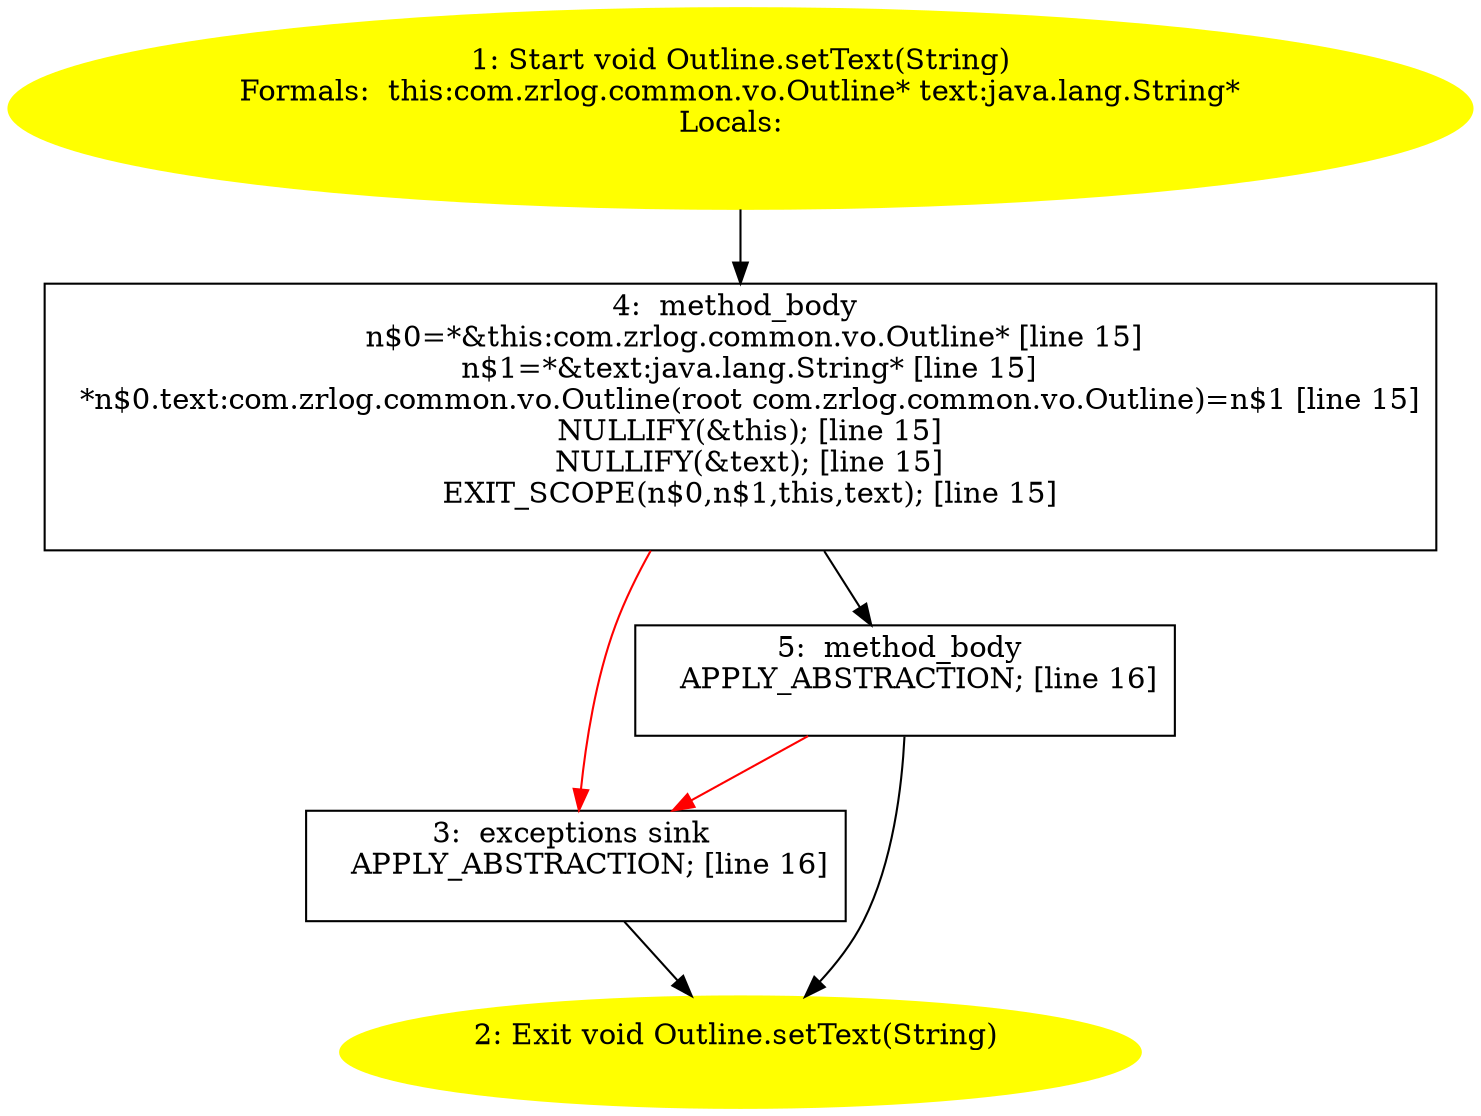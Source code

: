 /* @generated */
digraph cfg {
"com.zrlog.common.vo.Outline.setText(java.lang.String):void.e7a807c91fe6b811a7cea251121cb3d5_1" [label="1: Start void Outline.setText(String)\nFormals:  this:com.zrlog.common.vo.Outline* text:java.lang.String*\nLocals:  \n  " color=yellow style=filled]
	

	 "com.zrlog.common.vo.Outline.setText(java.lang.String):void.e7a807c91fe6b811a7cea251121cb3d5_1" -> "com.zrlog.common.vo.Outline.setText(java.lang.String):void.e7a807c91fe6b811a7cea251121cb3d5_4" ;
"com.zrlog.common.vo.Outline.setText(java.lang.String):void.e7a807c91fe6b811a7cea251121cb3d5_2" [label="2: Exit void Outline.setText(String) \n  " color=yellow style=filled]
	

"com.zrlog.common.vo.Outline.setText(java.lang.String):void.e7a807c91fe6b811a7cea251121cb3d5_3" [label="3:  exceptions sink \n   APPLY_ABSTRACTION; [line 16]\n " shape="box"]
	

	 "com.zrlog.common.vo.Outline.setText(java.lang.String):void.e7a807c91fe6b811a7cea251121cb3d5_3" -> "com.zrlog.common.vo.Outline.setText(java.lang.String):void.e7a807c91fe6b811a7cea251121cb3d5_2" ;
"com.zrlog.common.vo.Outline.setText(java.lang.String):void.e7a807c91fe6b811a7cea251121cb3d5_4" [label="4:  method_body \n   n$0=*&this:com.zrlog.common.vo.Outline* [line 15]\n  n$1=*&text:java.lang.String* [line 15]\n  *n$0.text:com.zrlog.common.vo.Outline(root com.zrlog.common.vo.Outline)=n$1 [line 15]\n  NULLIFY(&this); [line 15]\n  NULLIFY(&text); [line 15]\n  EXIT_SCOPE(n$0,n$1,this,text); [line 15]\n " shape="box"]
	

	 "com.zrlog.common.vo.Outline.setText(java.lang.String):void.e7a807c91fe6b811a7cea251121cb3d5_4" -> "com.zrlog.common.vo.Outline.setText(java.lang.String):void.e7a807c91fe6b811a7cea251121cb3d5_5" ;
	 "com.zrlog.common.vo.Outline.setText(java.lang.String):void.e7a807c91fe6b811a7cea251121cb3d5_4" -> "com.zrlog.common.vo.Outline.setText(java.lang.String):void.e7a807c91fe6b811a7cea251121cb3d5_3" [color="red" ];
"com.zrlog.common.vo.Outline.setText(java.lang.String):void.e7a807c91fe6b811a7cea251121cb3d5_5" [label="5:  method_body \n   APPLY_ABSTRACTION; [line 16]\n " shape="box"]
	

	 "com.zrlog.common.vo.Outline.setText(java.lang.String):void.e7a807c91fe6b811a7cea251121cb3d5_5" -> "com.zrlog.common.vo.Outline.setText(java.lang.String):void.e7a807c91fe6b811a7cea251121cb3d5_2" ;
	 "com.zrlog.common.vo.Outline.setText(java.lang.String):void.e7a807c91fe6b811a7cea251121cb3d5_5" -> "com.zrlog.common.vo.Outline.setText(java.lang.String):void.e7a807c91fe6b811a7cea251121cb3d5_3" [color="red" ];
}
